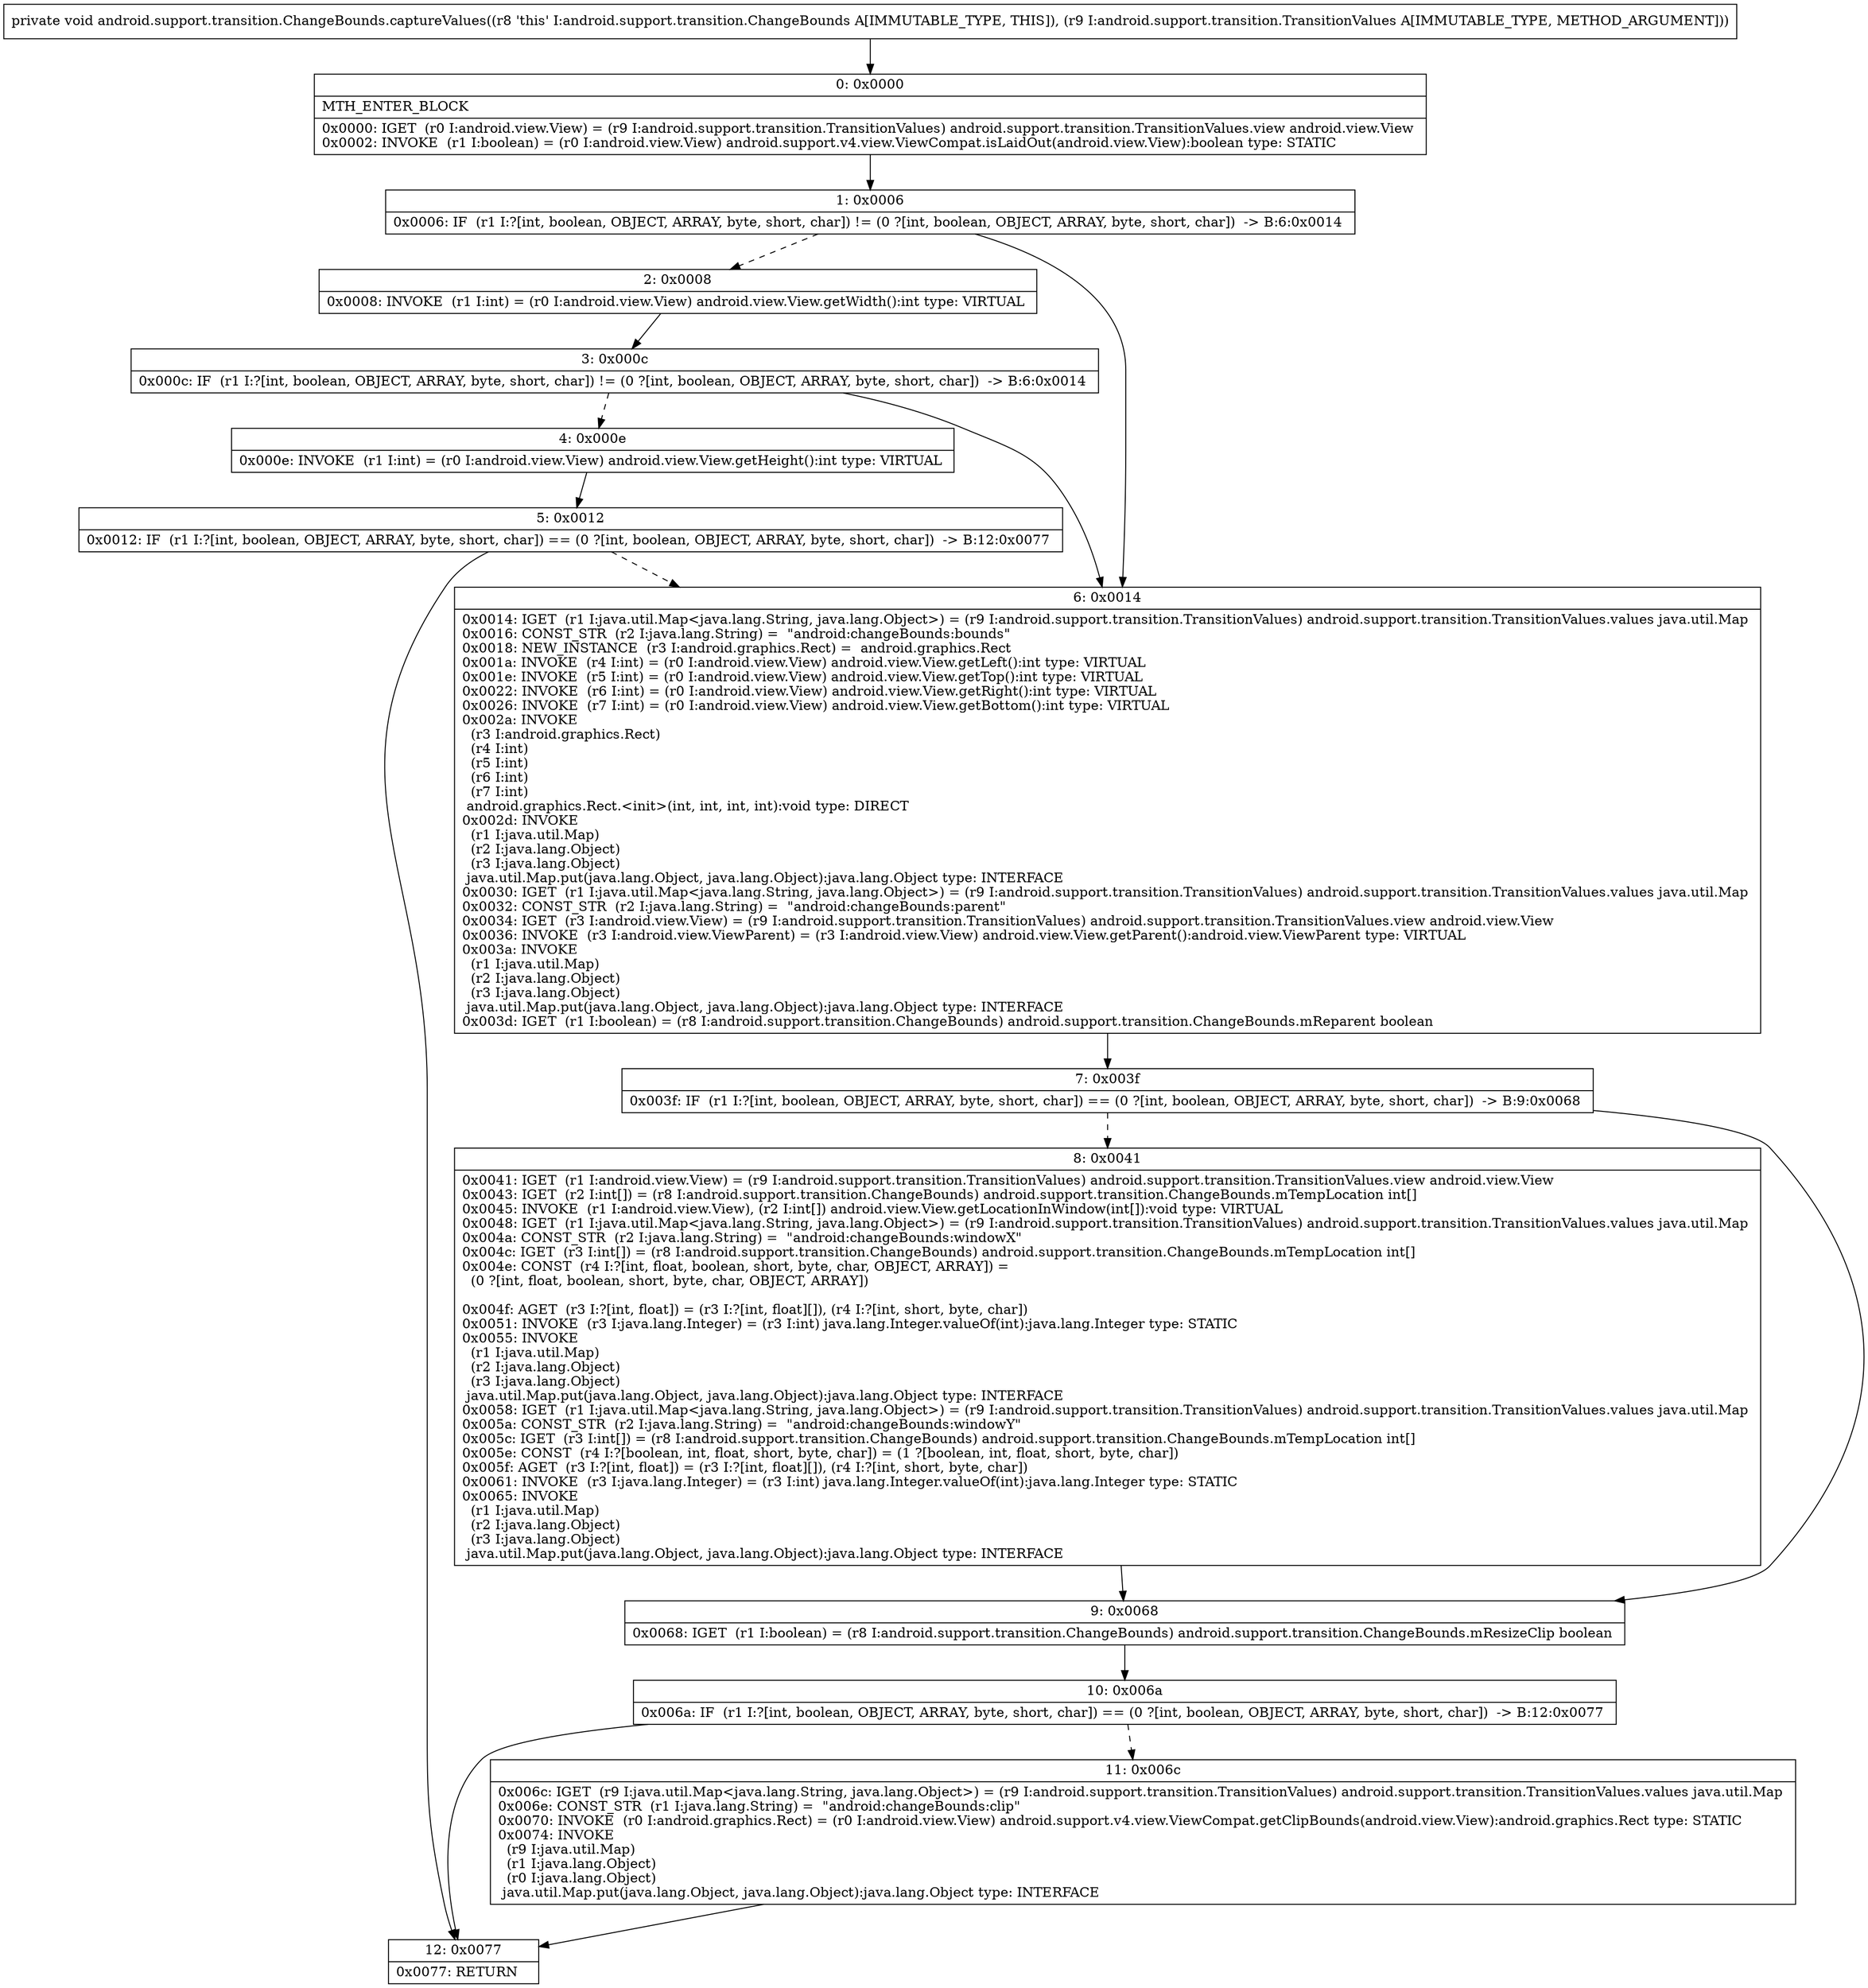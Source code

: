 digraph "CFG forandroid.support.transition.ChangeBounds.captureValues(Landroid\/support\/transition\/TransitionValues;)V" {
Node_0 [shape=record,label="{0\:\ 0x0000|MTH_ENTER_BLOCK\l|0x0000: IGET  (r0 I:android.view.View) = (r9 I:android.support.transition.TransitionValues) android.support.transition.TransitionValues.view android.view.View \l0x0002: INVOKE  (r1 I:boolean) = (r0 I:android.view.View) android.support.v4.view.ViewCompat.isLaidOut(android.view.View):boolean type: STATIC \l}"];
Node_1 [shape=record,label="{1\:\ 0x0006|0x0006: IF  (r1 I:?[int, boolean, OBJECT, ARRAY, byte, short, char]) != (0 ?[int, boolean, OBJECT, ARRAY, byte, short, char])  \-\> B:6:0x0014 \l}"];
Node_2 [shape=record,label="{2\:\ 0x0008|0x0008: INVOKE  (r1 I:int) = (r0 I:android.view.View) android.view.View.getWidth():int type: VIRTUAL \l}"];
Node_3 [shape=record,label="{3\:\ 0x000c|0x000c: IF  (r1 I:?[int, boolean, OBJECT, ARRAY, byte, short, char]) != (0 ?[int, boolean, OBJECT, ARRAY, byte, short, char])  \-\> B:6:0x0014 \l}"];
Node_4 [shape=record,label="{4\:\ 0x000e|0x000e: INVOKE  (r1 I:int) = (r0 I:android.view.View) android.view.View.getHeight():int type: VIRTUAL \l}"];
Node_5 [shape=record,label="{5\:\ 0x0012|0x0012: IF  (r1 I:?[int, boolean, OBJECT, ARRAY, byte, short, char]) == (0 ?[int, boolean, OBJECT, ARRAY, byte, short, char])  \-\> B:12:0x0077 \l}"];
Node_6 [shape=record,label="{6\:\ 0x0014|0x0014: IGET  (r1 I:java.util.Map\<java.lang.String, java.lang.Object\>) = (r9 I:android.support.transition.TransitionValues) android.support.transition.TransitionValues.values java.util.Map \l0x0016: CONST_STR  (r2 I:java.lang.String) =  \"android:changeBounds:bounds\" \l0x0018: NEW_INSTANCE  (r3 I:android.graphics.Rect) =  android.graphics.Rect \l0x001a: INVOKE  (r4 I:int) = (r0 I:android.view.View) android.view.View.getLeft():int type: VIRTUAL \l0x001e: INVOKE  (r5 I:int) = (r0 I:android.view.View) android.view.View.getTop():int type: VIRTUAL \l0x0022: INVOKE  (r6 I:int) = (r0 I:android.view.View) android.view.View.getRight():int type: VIRTUAL \l0x0026: INVOKE  (r7 I:int) = (r0 I:android.view.View) android.view.View.getBottom():int type: VIRTUAL \l0x002a: INVOKE  \l  (r3 I:android.graphics.Rect)\l  (r4 I:int)\l  (r5 I:int)\l  (r6 I:int)\l  (r7 I:int)\l android.graphics.Rect.\<init\>(int, int, int, int):void type: DIRECT \l0x002d: INVOKE  \l  (r1 I:java.util.Map)\l  (r2 I:java.lang.Object)\l  (r3 I:java.lang.Object)\l java.util.Map.put(java.lang.Object, java.lang.Object):java.lang.Object type: INTERFACE \l0x0030: IGET  (r1 I:java.util.Map\<java.lang.String, java.lang.Object\>) = (r9 I:android.support.transition.TransitionValues) android.support.transition.TransitionValues.values java.util.Map \l0x0032: CONST_STR  (r2 I:java.lang.String) =  \"android:changeBounds:parent\" \l0x0034: IGET  (r3 I:android.view.View) = (r9 I:android.support.transition.TransitionValues) android.support.transition.TransitionValues.view android.view.View \l0x0036: INVOKE  (r3 I:android.view.ViewParent) = (r3 I:android.view.View) android.view.View.getParent():android.view.ViewParent type: VIRTUAL \l0x003a: INVOKE  \l  (r1 I:java.util.Map)\l  (r2 I:java.lang.Object)\l  (r3 I:java.lang.Object)\l java.util.Map.put(java.lang.Object, java.lang.Object):java.lang.Object type: INTERFACE \l0x003d: IGET  (r1 I:boolean) = (r8 I:android.support.transition.ChangeBounds) android.support.transition.ChangeBounds.mReparent boolean \l}"];
Node_7 [shape=record,label="{7\:\ 0x003f|0x003f: IF  (r1 I:?[int, boolean, OBJECT, ARRAY, byte, short, char]) == (0 ?[int, boolean, OBJECT, ARRAY, byte, short, char])  \-\> B:9:0x0068 \l}"];
Node_8 [shape=record,label="{8\:\ 0x0041|0x0041: IGET  (r1 I:android.view.View) = (r9 I:android.support.transition.TransitionValues) android.support.transition.TransitionValues.view android.view.View \l0x0043: IGET  (r2 I:int[]) = (r8 I:android.support.transition.ChangeBounds) android.support.transition.ChangeBounds.mTempLocation int[] \l0x0045: INVOKE  (r1 I:android.view.View), (r2 I:int[]) android.view.View.getLocationInWindow(int[]):void type: VIRTUAL \l0x0048: IGET  (r1 I:java.util.Map\<java.lang.String, java.lang.Object\>) = (r9 I:android.support.transition.TransitionValues) android.support.transition.TransitionValues.values java.util.Map \l0x004a: CONST_STR  (r2 I:java.lang.String) =  \"android:changeBounds:windowX\" \l0x004c: IGET  (r3 I:int[]) = (r8 I:android.support.transition.ChangeBounds) android.support.transition.ChangeBounds.mTempLocation int[] \l0x004e: CONST  (r4 I:?[int, float, boolean, short, byte, char, OBJECT, ARRAY]) = \l  (0 ?[int, float, boolean, short, byte, char, OBJECT, ARRAY])\l \l0x004f: AGET  (r3 I:?[int, float]) = (r3 I:?[int, float][]), (r4 I:?[int, short, byte, char]) \l0x0051: INVOKE  (r3 I:java.lang.Integer) = (r3 I:int) java.lang.Integer.valueOf(int):java.lang.Integer type: STATIC \l0x0055: INVOKE  \l  (r1 I:java.util.Map)\l  (r2 I:java.lang.Object)\l  (r3 I:java.lang.Object)\l java.util.Map.put(java.lang.Object, java.lang.Object):java.lang.Object type: INTERFACE \l0x0058: IGET  (r1 I:java.util.Map\<java.lang.String, java.lang.Object\>) = (r9 I:android.support.transition.TransitionValues) android.support.transition.TransitionValues.values java.util.Map \l0x005a: CONST_STR  (r2 I:java.lang.String) =  \"android:changeBounds:windowY\" \l0x005c: IGET  (r3 I:int[]) = (r8 I:android.support.transition.ChangeBounds) android.support.transition.ChangeBounds.mTempLocation int[] \l0x005e: CONST  (r4 I:?[boolean, int, float, short, byte, char]) = (1 ?[boolean, int, float, short, byte, char]) \l0x005f: AGET  (r3 I:?[int, float]) = (r3 I:?[int, float][]), (r4 I:?[int, short, byte, char]) \l0x0061: INVOKE  (r3 I:java.lang.Integer) = (r3 I:int) java.lang.Integer.valueOf(int):java.lang.Integer type: STATIC \l0x0065: INVOKE  \l  (r1 I:java.util.Map)\l  (r2 I:java.lang.Object)\l  (r3 I:java.lang.Object)\l java.util.Map.put(java.lang.Object, java.lang.Object):java.lang.Object type: INTERFACE \l}"];
Node_9 [shape=record,label="{9\:\ 0x0068|0x0068: IGET  (r1 I:boolean) = (r8 I:android.support.transition.ChangeBounds) android.support.transition.ChangeBounds.mResizeClip boolean \l}"];
Node_10 [shape=record,label="{10\:\ 0x006a|0x006a: IF  (r1 I:?[int, boolean, OBJECT, ARRAY, byte, short, char]) == (0 ?[int, boolean, OBJECT, ARRAY, byte, short, char])  \-\> B:12:0x0077 \l}"];
Node_11 [shape=record,label="{11\:\ 0x006c|0x006c: IGET  (r9 I:java.util.Map\<java.lang.String, java.lang.Object\>) = (r9 I:android.support.transition.TransitionValues) android.support.transition.TransitionValues.values java.util.Map \l0x006e: CONST_STR  (r1 I:java.lang.String) =  \"android:changeBounds:clip\" \l0x0070: INVOKE  (r0 I:android.graphics.Rect) = (r0 I:android.view.View) android.support.v4.view.ViewCompat.getClipBounds(android.view.View):android.graphics.Rect type: STATIC \l0x0074: INVOKE  \l  (r9 I:java.util.Map)\l  (r1 I:java.lang.Object)\l  (r0 I:java.lang.Object)\l java.util.Map.put(java.lang.Object, java.lang.Object):java.lang.Object type: INTERFACE \l}"];
Node_12 [shape=record,label="{12\:\ 0x0077|0x0077: RETURN   \l}"];
MethodNode[shape=record,label="{private void android.support.transition.ChangeBounds.captureValues((r8 'this' I:android.support.transition.ChangeBounds A[IMMUTABLE_TYPE, THIS]), (r9 I:android.support.transition.TransitionValues A[IMMUTABLE_TYPE, METHOD_ARGUMENT])) }"];
MethodNode -> Node_0;
Node_0 -> Node_1;
Node_1 -> Node_2[style=dashed];
Node_1 -> Node_6;
Node_2 -> Node_3;
Node_3 -> Node_4[style=dashed];
Node_3 -> Node_6;
Node_4 -> Node_5;
Node_5 -> Node_6[style=dashed];
Node_5 -> Node_12;
Node_6 -> Node_7;
Node_7 -> Node_8[style=dashed];
Node_7 -> Node_9;
Node_8 -> Node_9;
Node_9 -> Node_10;
Node_10 -> Node_11[style=dashed];
Node_10 -> Node_12;
Node_11 -> Node_12;
}

